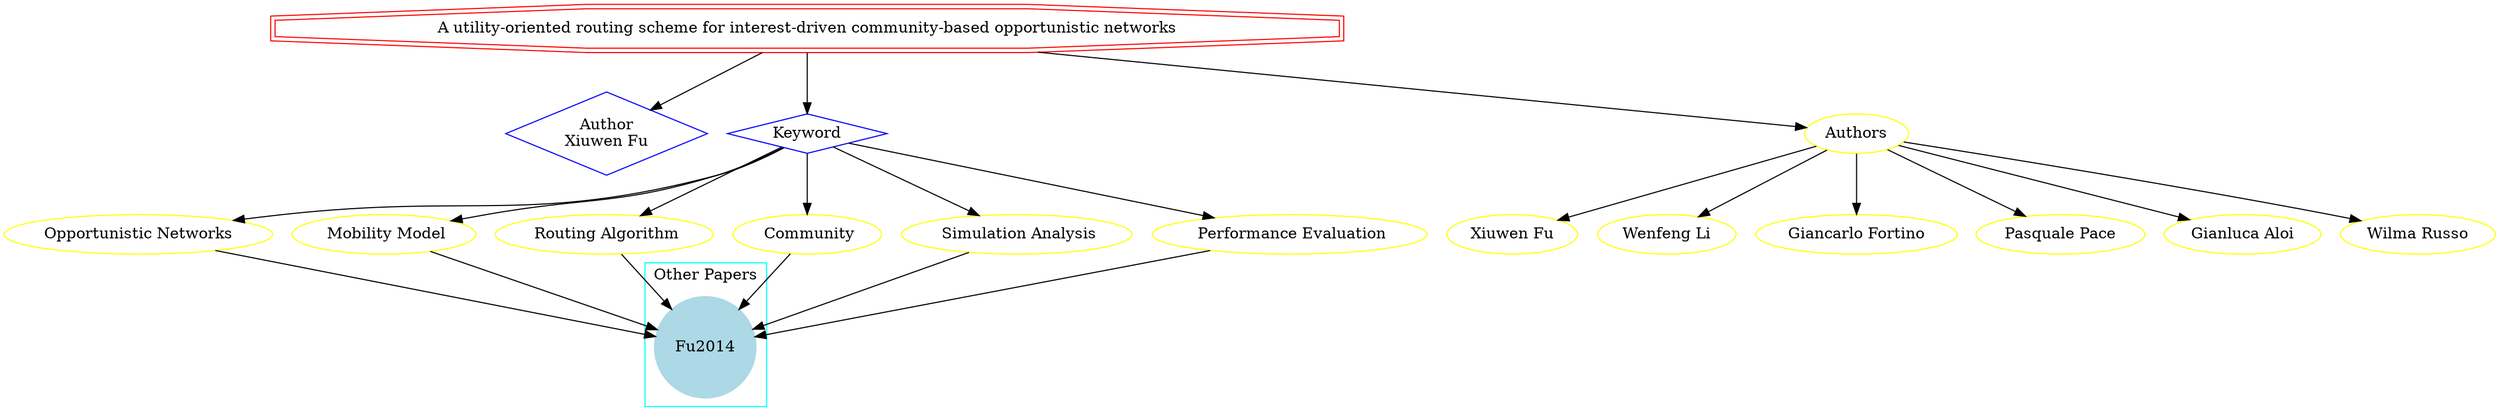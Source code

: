 strict digraph mind_map112 {
	node [color=red shape=doubleoctagon]
	"A utility-oriented routing scheme for interest-driven community-based opportunistic networks"
	node [color=blue shape=diamond]
	"Author
Xiuwen Fu"
	Keyword
	"A utility-oriented routing scheme for interest-driven community-based opportunistic networks" -> "Author
Xiuwen Fu"
	"A utility-oriented routing scheme for interest-driven community-based opportunistic networks" -> Keyword
	node [color=yellow shape=ellipse]
	"Opportunistic Networks"
	Keyword -> "Opportunistic Networks"
	" Mobility Model"
	Keyword -> " Mobility Model"
	" Routing Algorithm"
	Keyword -> " Routing Algorithm"
	" Community"
	Keyword -> " Community"
	" Simulation Analysis"
	Keyword -> " Simulation Analysis"
	" Performance Evaluation"
	Keyword -> " Performance Evaluation"
	subgraph cluster_0 {
		node [style=filled]
		node [color=lightblue shape=circle]
		label="Other Papers"
		color=cyan
		Fu2014
	}
	"Opportunistic Networks" -> Fu2014
	" Mobility Model" -> Fu2014
	" Routing Algorithm" -> Fu2014
	" Community" -> Fu2014
	" Simulation Analysis" -> Fu2014
	" Performance Evaluation" -> Fu2014
	"A utility-oriented routing scheme for interest-driven community-based opportunistic networks" -> Authors
	Authors -> "Xiuwen Fu"
	Authors -> "Wenfeng Li"
	Authors -> "Giancarlo Fortino"
	Authors -> "Pasquale Pace"
	Authors -> "Gianluca Aloi"
	Authors -> "Wilma Russo"
}

